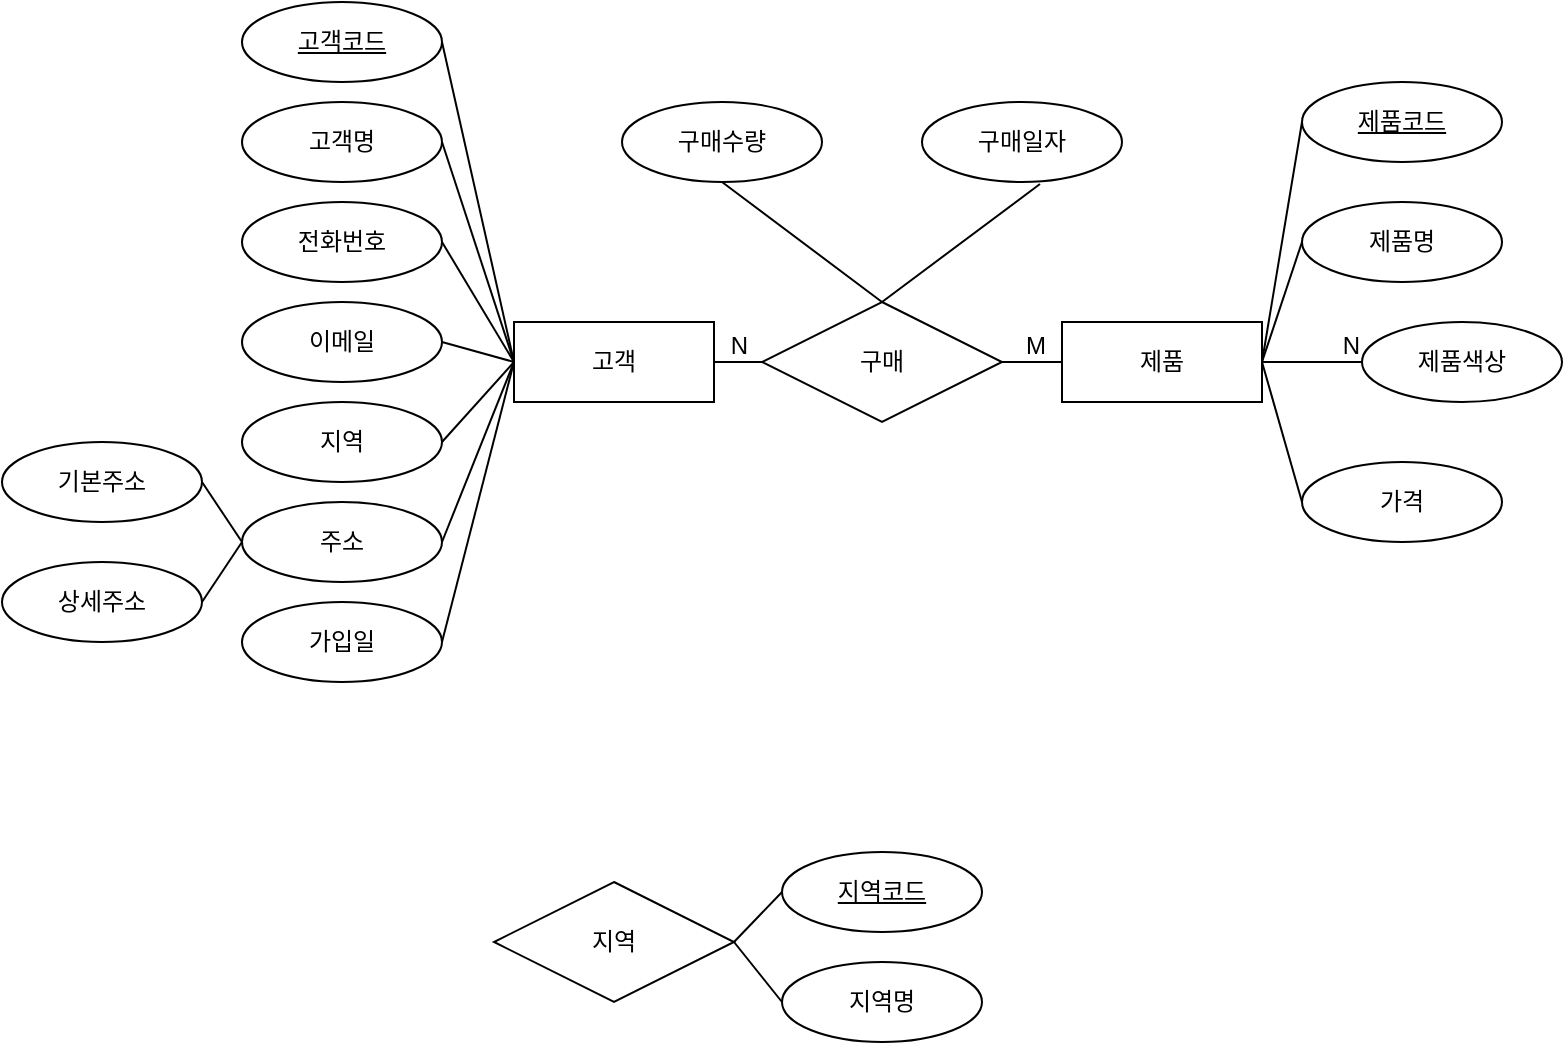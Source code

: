 <mxfile version="23.0.2" type="github">
  <diagram name="페이지-1" id="1c4o0MExdjCTWgDkKeR3">
    <mxGraphModel dx="410" dy="769" grid="1" gridSize="10" guides="1" tooltips="1" connect="1" arrows="1" fold="1" page="1" pageScale="1" pageWidth="827" pageHeight="1169" math="0" shadow="0">
      <root>
        <mxCell id="0" />
        <mxCell id="1" parent="0" />
        <mxCell id="47S9M1B8NTsDkEZ8VAUP-1" value="고객" style="whiteSpace=wrap;html=1;align=center;" vertex="1" parent="1">
          <mxGeometry x="296" y="300" width="100" height="40" as="geometry" />
        </mxCell>
        <mxCell id="47S9M1B8NTsDkEZ8VAUP-3" value="고객코드" style="ellipse;whiteSpace=wrap;html=1;align=center;fontStyle=4;" vertex="1" parent="1">
          <mxGeometry x="160" y="140" width="100" height="40" as="geometry" />
        </mxCell>
        <mxCell id="47S9M1B8NTsDkEZ8VAUP-4" value="고객명" style="ellipse;whiteSpace=wrap;html=1;align=center;" vertex="1" parent="1">
          <mxGeometry x="160" y="190" width="100" height="40" as="geometry" />
        </mxCell>
        <mxCell id="47S9M1B8NTsDkEZ8VAUP-5" value="전화번호" style="ellipse;whiteSpace=wrap;html=1;align=center;" vertex="1" parent="1">
          <mxGeometry x="160" y="240" width="100" height="40" as="geometry" />
        </mxCell>
        <mxCell id="47S9M1B8NTsDkEZ8VAUP-6" value="이메일" style="ellipse;whiteSpace=wrap;html=1;align=center;" vertex="1" parent="1">
          <mxGeometry x="160" y="290" width="100" height="40" as="geometry" />
        </mxCell>
        <mxCell id="47S9M1B8NTsDkEZ8VAUP-7" value="지역" style="ellipse;whiteSpace=wrap;html=1;align=center;" vertex="1" parent="1">
          <mxGeometry x="160" y="340" width="100" height="40" as="geometry" />
        </mxCell>
        <mxCell id="47S9M1B8NTsDkEZ8VAUP-8" value="지역" style="shape=rhombus;perimeter=rhombusPerimeter;whiteSpace=wrap;html=1;align=center;" vertex="1" parent="1">
          <mxGeometry x="286" y="580" width="120" height="60" as="geometry" />
        </mxCell>
        <mxCell id="47S9M1B8NTsDkEZ8VAUP-11" value="지역명" style="ellipse;whiteSpace=wrap;html=1;align=center;" vertex="1" parent="1">
          <mxGeometry x="430" y="620" width="100" height="40" as="geometry" />
        </mxCell>
        <mxCell id="47S9M1B8NTsDkEZ8VAUP-12" value="지역코드" style="ellipse;whiteSpace=wrap;html=1;align=center;fontStyle=4;" vertex="1" parent="1">
          <mxGeometry x="430" y="565" width="100" height="40" as="geometry" />
        </mxCell>
        <mxCell id="47S9M1B8NTsDkEZ8VAUP-14" value="주소" style="ellipse;whiteSpace=wrap;html=1;align=center;" vertex="1" parent="1">
          <mxGeometry x="160" y="390" width="100" height="40" as="geometry" />
        </mxCell>
        <mxCell id="47S9M1B8NTsDkEZ8VAUP-15" value="기본주소" style="ellipse;whiteSpace=wrap;html=1;align=center;" vertex="1" parent="1">
          <mxGeometry x="40" y="360" width="100" height="40" as="geometry" />
        </mxCell>
        <mxCell id="47S9M1B8NTsDkEZ8VAUP-16" value="상세주소" style="ellipse;whiteSpace=wrap;html=1;align=center;" vertex="1" parent="1">
          <mxGeometry x="40" y="420" width="100" height="40" as="geometry" />
        </mxCell>
        <mxCell id="47S9M1B8NTsDkEZ8VAUP-17" value="가입일" style="ellipse;whiteSpace=wrap;html=1;align=center;" vertex="1" parent="1">
          <mxGeometry x="160" y="440" width="100" height="40" as="geometry" />
        </mxCell>
        <mxCell id="47S9M1B8NTsDkEZ8VAUP-18" value="제품" style="whiteSpace=wrap;html=1;align=center;" vertex="1" parent="1">
          <mxGeometry x="570" y="300" width="100" height="40" as="geometry" />
        </mxCell>
        <mxCell id="47S9M1B8NTsDkEZ8VAUP-19" value="제품코드" style="ellipse;whiteSpace=wrap;html=1;align=center;fontStyle=4;" vertex="1" parent="1">
          <mxGeometry x="690" y="180" width="100" height="40" as="geometry" />
        </mxCell>
        <mxCell id="47S9M1B8NTsDkEZ8VAUP-20" value="제품명" style="ellipse;whiteSpace=wrap;html=1;align=center;" vertex="1" parent="1">
          <mxGeometry x="690" y="240" width="100" height="40" as="geometry" />
        </mxCell>
        <mxCell id="47S9M1B8NTsDkEZ8VAUP-21" value="제품색상" style="ellipse;whiteSpace=wrap;html=1;align=center;" vertex="1" parent="1">
          <mxGeometry x="720" y="300" width="100" height="40" as="geometry" />
        </mxCell>
        <mxCell id="47S9M1B8NTsDkEZ8VAUP-23" value="가격" style="ellipse;whiteSpace=wrap;html=1;align=center;" vertex="1" parent="1">
          <mxGeometry x="690" y="370" width="100" height="40" as="geometry" />
        </mxCell>
        <mxCell id="47S9M1B8NTsDkEZ8VAUP-29" value="" style="endArrow=none;html=1;rounded=0;entryX=0;entryY=0.5;entryDx=0;entryDy=0;exitX=1;exitY=0.5;exitDx=0;exitDy=0;" edge="1" parent="1" source="47S9M1B8NTsDkEZ8VAUP-17" target="47S9M1B8NTsDkEZ8VAUP-1">
          <mxGeometry relative="1" as="geometry">
            <mxPoint x="190" y="450" as="sourcePoint" />
            <mxPoint x="350" y="450" as="targetPoint" />
          </mxGeometry>
        </mxCell>
        <mxCell id="47S9M1B8NTsDkEZ8VAUP-30" value="" style="endArrow=none;html=1;rounded=0;entryX=0;entryY=0.5;entryDx=0;entryDy=0;exitX=1;exitY=0.5;exitDx=0;exitDy=0;" edge="1" parent="1" source="47S9M1B8NTsDkEZ8VAUP-14" target="47S9M1B8NTsDkEZ8VAUP-1">
          <mxGeometry relative="1" as="geometry">
            <mxPoint x="270" y="470" as="sourcePoint" />
            <mxPoint x="306" y="330" as="targetPoint" />
          </mxGeometry>
        </mxCell>
        <mxCell id="47S9M1B8NTsDkEZ8VAUP-31" value="" style="endArrow=none;html=1;rounded=0;entryX=0;entryY=0.5;entryDx=0;entryDy=0;exitX=1;exitY=0.5;exitDx=0;exitDy=0;" edge="1" parent="1" source="47S9M1B8NTsDkEZ8VAUP-7" target="47S9M1B8NTsDkEZ8VAUP-1">
          <mxGeometry relative="1" as="geometry">
            <mxPoint x="270" y="420" as="sourcePoint" />
            <mxPoint x="306" y="330" as="targetPoint" />
          </mxGeometry>
        </mxCell>
        <mxCell id="47S9M1B8NTsDkEZ8VAUP-32" value="" style="endArrow=none;html=1;rounded=0;exitX=1;exitY=0.5;exitDx=0;exitDy=0;entryX=0;entryY=0.5;entryDx=0;entryDy=0;" edge="1" parent="1" source="47S9M1B8NTsDkEZ8VAUP-6" target="47S9M1B8NTsDkEZ8VAUP-1">
          <mxGeometry relative="1" as="geometry">
            <mxPoint x="190" y="450" as="sourcePoint" />
            <mxPoint x="350" y="450" as="targetPoint" />
          </mxGeometry>
        </mxCell>
        <mxCell id="47S9M1B8NTsDkEZ8VAUP-33" value="" style="endArrow=none;html=1;rounded=0;exitX=1;exitY=0.5;exitDx=0;exitDy=0;entryX=0;entryY=0.5;entryDx=0;entryDy=0;" edge="1" parent="1" source="47S9M1B8NTsDkEZ8VAUP-5" target="47S9M1B8NTsDkEZ8VAUP-1">
          <mxGeometry relative="1" as="geometry">
            <mxPoint x="270" y="320" as="sourcePoint" />
            <mxPoint x="306" y="330" as="targetPoint" />
          </mxGeometry>
        </mxCell>
        <mxCell id="47S9M1B8NTsDkEZ8VAUP-34" value="" style="endArrow=none;html=1;rounded=0;exitX=1;exitY=0.5;exitDx=0;exitDy=0;entryX=0;entryY=0.5;entryDx=0;entryDy=0;" edge="1" parent="1" source="47S9M1B8NTsDkEZ8VAUP-4" target="47S9M1B8NTsDkEZ8VAUP-1">
          <mxGeometry relative="1" as="geometry">
            <mxPoint x="270" y="270" as="sourcePoint" />
            <mxPoint x="280" y="400" as="targetPoint" />
          </mxGeometry>
        </mxCell>
        <mxCell id="47S9M1B8NTsDkEZ8VAUP-35" value="" style="endArrow=none;html=1;rounded=0;exitX=1;exitY=0.5;exitDx=0;exitDy=0;entryX=0;entryY=0.5;entryDx=0;entryDy=0;" edge="1" parent="1" source="47S9M1B8NTsDkEZ8VAUP-3" target="47S9M1B8NTsDkEZ8VAUP-1">
          <mxGeometry relative="1" as="geometry">
            <mxPoint x="270" y="220" as="sourcePoint" />
            <mxPoint x="330" y="250" as="targetPoint" />
          </mxGeometry>
        </mxCell>
        <mxCell id="47S9M1B8NTsDkEZ8VAUP-37" value="" style="endArrow=none;html=1;rounded=0;entryX=1;entryY=0.5;entryDx=0;entryDy=0;exitX=0;exitY=0.5;exitDx=0;exitDy=0;" edge="1" parent="1" source="47S9M1B8NTsDkEZ8VAUP-14" target="47S9M1B8NTsDkEZ8VAUP-15">
          <mxGeometry relative="1" as="geometry">
            <mxPoint x="270" y="470" as="sourcePoint" />
            <mxPoint x="306" y="330" as="targetPoint" />
          </mxGeometry>
        </mxCell>
        <mxCell id="47S9M1B8NTsDkEZ8VAUP-38" value="" style="endArrow=none;html=1;rounded=0;entryX=1;entryY=0.5;entryDx=0;entryDy=0;exitX=0;exitY=0.5;exitDx=0;exitDy=0;" edge="1" parent="1" source="47S9M1B8NTsDkEZ8VAUP-14" target="47S9M1B8NTsDkEZ8VAUP-16">
          <mxGeometry relative="1" as="geometry">
            <mxPoint x="170" y="420" as="sourcePoint" />
            <mxPoint x="150" y="390" as="targetPoint" />
          </mxGeometry>
        </mxCell>
        <mxCell id="47S9M1B8NTsDkEZ8VAUP-40" value="" style="endArrow=none;html=1;rounded=0;entryX=0;entryY=0.5;entryDx=0;entryDy=0;exitX=1;exitY=0.5;exitDx=0;exitDy=0;" edge="1" parent="1" source="47S9M1B8NTsDkEZ8VAUP-8" target="47S9M1B8NTsDkEZ8VAUP-12">
          <mxGeometry relative="1" as="geometry">
            <mxPoint x="270" y="470" as="sourcePoint" />
            <mxPoint x="306" y="330" as="targetPoint" />
          </mxGeometry>
        </mxCell>
        <mxCell id="47S9M1B8NTsDkEZ8VAUP-41" value="" style="endArrow=none;html=1;rounded=0;exitX=1;exitY=0.5;exitDx=0;exitDy=0;entryX=0;entryY=0.5;entryDx=0;entryDy=0;" edge="1" parent="1" source="47S9M1B8NTsDkEZ8VAUP-8" target="47S9M1B8NTsDkEZ8VAUP-11">
          <mxGeometry relative="1" as="geometry">
            <mxPoint x="400" y="450" as="sourcePoint" />
            <mxPoint x="560" y="450" as="targetPoint" />
          </mxGeometry>
        </mxCell>
        <mxCell id="47S9M1B8NTsDkEZ8VAUP-42" value="" style="endArrow=none;html=1;rounded=0;exitX=1;exitY=0.5;exitDx=0;exitDy=0;entryX=0;entryY=0.5;entryDx=0;entryDy=0;" edge="1" parent="1" source="47S9M1B8NTsDkEZ8VAUP-1" target="47S9M1B8NTsDkEZ8VAUP-18">
          <mxGeometry relative="1" as="geometry">
            <mxPoint x="370" y="450" as="sourcePoint" />
            <mxPoint x="530" y="450" as="targetPoint" />
          </mxGeometry>
        </mxCell>
        <mxCell id="47S9M1B8NTsDkEZ8VAUP-43" value="M" style="resizable=0;html=1;whiteSpace=wrap;align=left;verticalAlign=bottom;" connectable="0" vertex="1" parent="47S9M1B8NTsDkEZ8VAUP-42">
          <mxGeometry x="-1" relative="1" as="geometry">
            <mxPoint x="154" as="offset" />
          </mxGeometry>
        </mxCell>
        <mxCell id="47S9M1B8NTsDkEZ8VAUP-44" value="N" style="resizable=0;html=1;whiteSpace=wrap;align=right;verticalAlign=bottom;" connectable="0" vertex="1" parent="47S9M1B8NTsDkEZ8VAUP-42">
          <mxGeometry x="1" relative="1" as="geometry">
            <mxPoint x="-156" as="offset" />
          </mxGeometry>
        </mxCell>
        <mxCell id="47S9M1B8NTsDkEZ8VAUP-45" value="" style="endArrow=none;html=1;rounded=0;exitX=1;exitY=0.5;exitDx=0;exitDy=0;entryX=0;entryY=0.5;entryDx=0;entryDy=0;" edge="1" parent="1" source="47S9M1B8NTsDkEZ8VAUP-18" target="47S9M1B8NTsDkEZ8VAUP-23">
          <mxGeometry relative="1" as="geometry">
            <mxPoint x="550" y="450" as="sourcePoint" />
            <mxPoint x="710" y="450" as="targetPoint" />
          </mxGeometry>
        </mxCell>
        <mxCell id="47S9M1B8NTsDkEZ8VAUP-48" value="" style="endArrow=none;html=1;rounded=0;exitX=1;exitY=0.5;exitDx=0;exitDy=0;entryX=0;entryY=0.5;entryDx=0;entryDy=0;" edge="1" parent="1" source="47S9M1B8NTsDkEZ8VAUP-18" target="47S9M1B8NTsDkEZ8VAUP-20">
          <mxGeometry relative="1" as="geometry">
            <mxPoint x="680" y="330" as="sourcePoint" />
            <mxPoint x="700" y="330" as="targetPoint" />
          </mxGeometry>
        </mxCell>
        <mxCell id="47S9M1B8NTsDkEZ8VAUP-49" value="" style="endArrow=none;html=1;rounded=0;exitX=1;exitY=0.5;exitDx=0;exitDy=0;entryX=0;entryY=0.5;entryDx=0;entryDy=0;" edge="1" parent="1" source="47S9M1B8NTsDkEZ8VAUP-18" target="47S9M1B8NTsDkEZ8VAUP-19">
          <mxGeometry relative="1" as="geometry">
            <mxPoint x="680" y="330" as="sourcePoint" />
            <mxPoint x="702" y="261" as="targetPoint" />
          </mxGeometry>
        </mxCell>
        <mxCell id="47S9M1B8NTsDkEZ8VAUP-24" value="구매" style="shape=rhombus;perimeter=rhombusPerimeter;whiteSpace=wrap;html=1;align=center;" vertex="1" parent="1">
          <mxGeometry x="420" y="290" width="120" height="60" as="geometry" />
        </mxCell>
        <mxCell id="47S9M1B8NTsDkEZ8VAUP-51" value="구매수량" style="ellipse;whiteSpace=wrap;html=1;align=center;" vertex="1" parent="1">
          <mxGeometry x="350" y="190" width="100" height="40" as="geometry" />
        </mxCell>
        <mxCell id="47S9M1B8NTsDkEZ8VAUP-52" value="구매일자" style="ellipse;whiteSpace=wrap;html=1;align=center;" vertex="1" parent="1">
          <mxGeometry x="500" y="190" width="100" height="40" as="geometry" />
        </mxCell>
        <mxCell id="47S9M1B8NTsDkEZ8VAUP-55" value="" style="endArrow=none;html=1;rounded=0;exitX=0.5;exitY=1;exitDx=0;exitDy=0;entryX=0.5;entryY=0;entryDx=0;entryDy=0;" edge="1" parent="1" source="47S9M1B8NTsDkEZ8VAUP-51" target="47S9M1B8NTsDkEZ8VAUP-24">
          <mxGeometry relative="1" as="geometry">
            <mxPoint x="400" y="450" as="sourcePoint" />
            <mxPoint x="560" y="450" as="targetPoint" />
          </mxGeometry>
        </mxCell>
        <mxCell id="47S9M1B8NTsDkEZ8VAUP-56" value="" style="endArrow=none;html=1;rounded=0;entryX=0.59;entryY=1.025;entryDx=0;entryDy=0;entryPerimeter=0;exitX=0.5;exitY=0;exitDx=0;exitDy=0;" edge="1" parent="1" source="47S9M1B8NTsDkEZ8VAUP-24" target="47S9M1B8NTsDkEZ8VAUP-52">
          <mxGeometry relative="1" as="geometry">
            <mxPoint x="400" y="450" as="sourcePoint" />
            <mxPoint x="560" y="450" as="targetPoint" />
          </mxGeometry>
        </mxCell>
        <mxCell id="47S9M1B8NTsDkEZ8VAUP-57" value="" style="endArrow=none;html=1;rounded=0;exitX=1;exitY=0.5;exitDx=0;exitDy=0;entryX=0;entryY=0.5;entryDx=0;entryDy=0;" edge="1" parent="1" source="47S9M1B8NTsDkEZ8VAUP-18" target="47S9M1B8NTsDkEZ8VAUP-21">
          <mxGeometry relative="1" as="geometry">
            <mxPoint x="610" y="560" as="sourcePoint" />
            <mxPoint x="770" y="560" as="targetPoint" />
          </mxGeometry>
        </mxCell>
        <mxCell id="47S9M1B8NTsDkEZ8VAUP-58" value="N" style="resizable=0;html=1;whiteSpace=wrap;align=right;verticalAlign=bottom;" connectable="0" vertex="1" parent="47S9M1B8NTsDkEZ8VAUP-57">
          <mxGeometry x="1" relative="1" as="geometry" />
        </mxCell>
      </root>
    </mxGraphModel>
  </diagram>
</mxfile>
